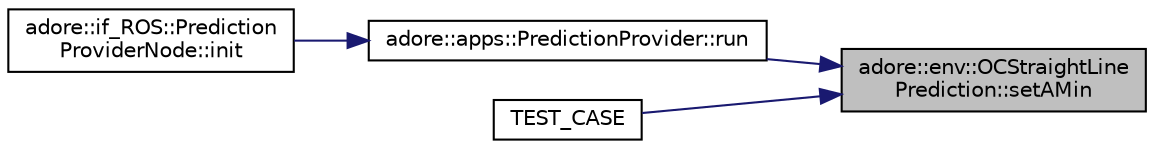 digraph "adore::env::OCStraightLinePrediction::setAMin"
{
 // LATEX_PDF_SIZE
  edge [fontname="Helvetica",fontsize="10",labelfontname="Helvetica",labelfontsize="10"];
  node [fontname="Helvetica",fontsize="10",shape=record];
  rankdir="RL";
  Node1 [label="adore::env::OCStraightLine\lPrediction::setAMin",height=0.2,width=0.4,color="black", fillcolor="grey75", style="filled", fontcolor="black",tooltip=" "];
  Node1 -> Node2 [dir="back",color="midnightblue",fontsize="10",style="solid",fontname="Helvetica"];
  Node2 [label="adore::apps::PredictionProvider::run",height=0.2,width=0.4,color="black", fillcolor="white", style="filled",URL="$classadore_1_1apps_1_1PredictionProvider.html#a2cbc8dae07b19988248bcc37aee7fbb5",tooltip=" "];
  Node2 -> Node3 [dir="back",color="midnightblue",fontsize="10",style="solid",fontname="Helvetica"];
  Node3 [label="adore::if_ROS::Prediction\lProviderNode::init",height=0.2,width=0.4,color="black", fillcolor="white", style="filled",URL="$classadore_1_1if__ROS_1_1PredictionProviderNode.html#a2bd0137f5108911b604d344cec08231b",tooltip=" "];
  Node1 -> Node4 [dir="back",color="midnightblue",fontsize="10",style="solid",fontname="Helvetica"];
  Node4 [label="TEST_CASE",height=0.2,width=0.4,color="black", fillcolor="white", style="filled",URL="$test__occupancycylinderprediction_8cpp.html#a2803b969ae02afa26288e709d5e07004",tooltip=" "];
}
